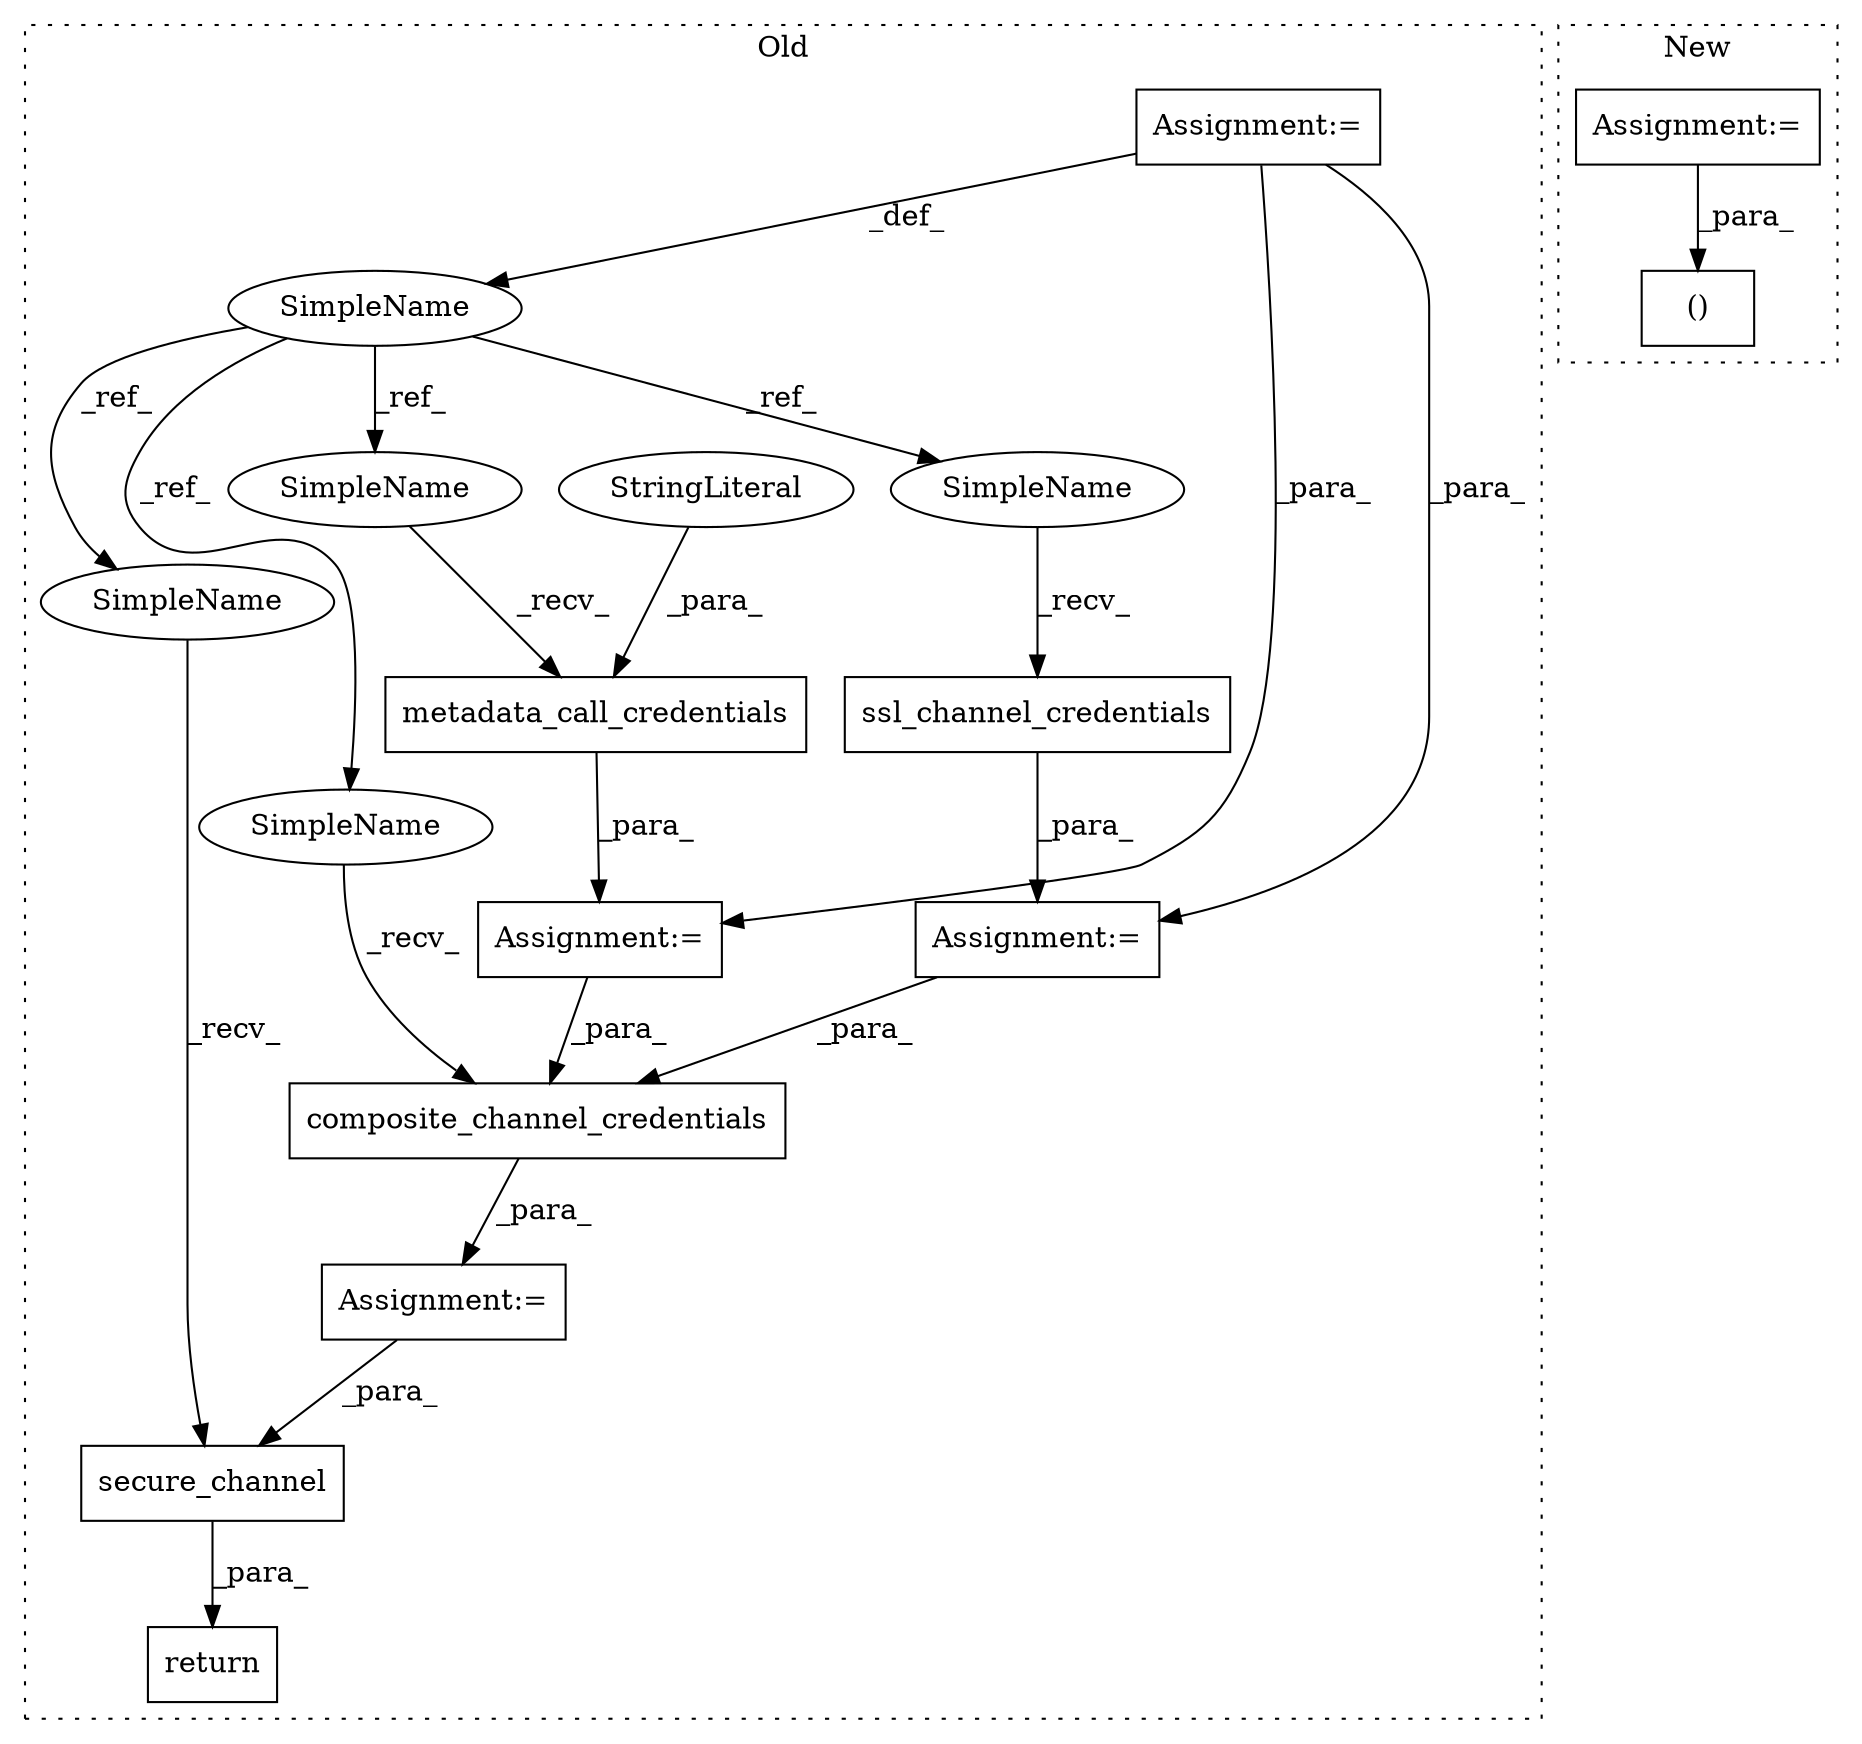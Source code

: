 digraph G {
subgraph cluster0 {
1 [label="ssl_channel_credentials" a="32" s="823,861" l="24,1" shape="box"];
3 [label="Assignment:=" a="7" s="1185" l="1" shape="box"];
4 [label="secure_channel" a="32" s="1285,1327" l="15,1" shape="box"];
5 [label="metadata_call_credentials" a="32" s="1079,1161" l="26,1" shape="box"];
6 [label="SimpleName" a="42" s="774" l="15" shape="ellipse"];
7 [label="composite_channel_credentials" a="32" s="1202,1255" l="30,1" shape="box"];
9 [label="Assignment:=" a="7" s="1062" l="1" shape="box"];
10 [label="Assignment:=" a="7" s="806" l="1" shape="box"];
11 [label="Assignment:=" a="7" s="774" l="15" shape="box"];
12 [label="StringLiteral" a="45" s="1147" l="14" shape="ellipse"];
13 [label="return" a="41" s="1262" l="7" shape="box"];
14 [label="SimpleName" a="42" s="807" l="15" shape="ellipse"];
15 [label="SimpleName" a="42" s="1186" l="15" shape="ellipse"];
16 [label="SimpleName" a="42" s="1269" l="15" shape="ellipse"];
17 [label="SimpleName" a="42" s="1063" l="15" shape="ellipse"];
label = "Old";
style="dotted";
}
subgraph cluster1 {
2 [label="()" a="106" s="744" l="25" shape="box"];
8 [label="Assignment:=" a="7" s="732" l="1" shape="box"];
label = "New";
style="dotted";
}
1 -> 10 [label="_para_"];
3 -> 4 [label="_para_"];
4 -> 13 [label="_para_"];
5 -> 9 [label="_para_"];
6 -> 14 [label="_ref_"];
6 -> 16 [label="_ref_"];
6 -> 17 [label="_ref_"];
6 -> 15 [label="_ref_"];
7 -> 3 [label="_para_"];
8 -> 2 [label="_para_"];
9 -> 7 [label="_para_"];
10 -> 7 [label="_para_"];
11 -> 6 [label="_def_"];
11 -> 9 [label="_para_"];
11 -> 10 [label="_para_"];
12 -> 5 [label="_para_"];
14 -> 1 [label="_recv_"];
15 -> 7 [label="_recv_"];
16 -> 4 [label="_recv_"];
17 -> 5 [label="_recv_"];
}